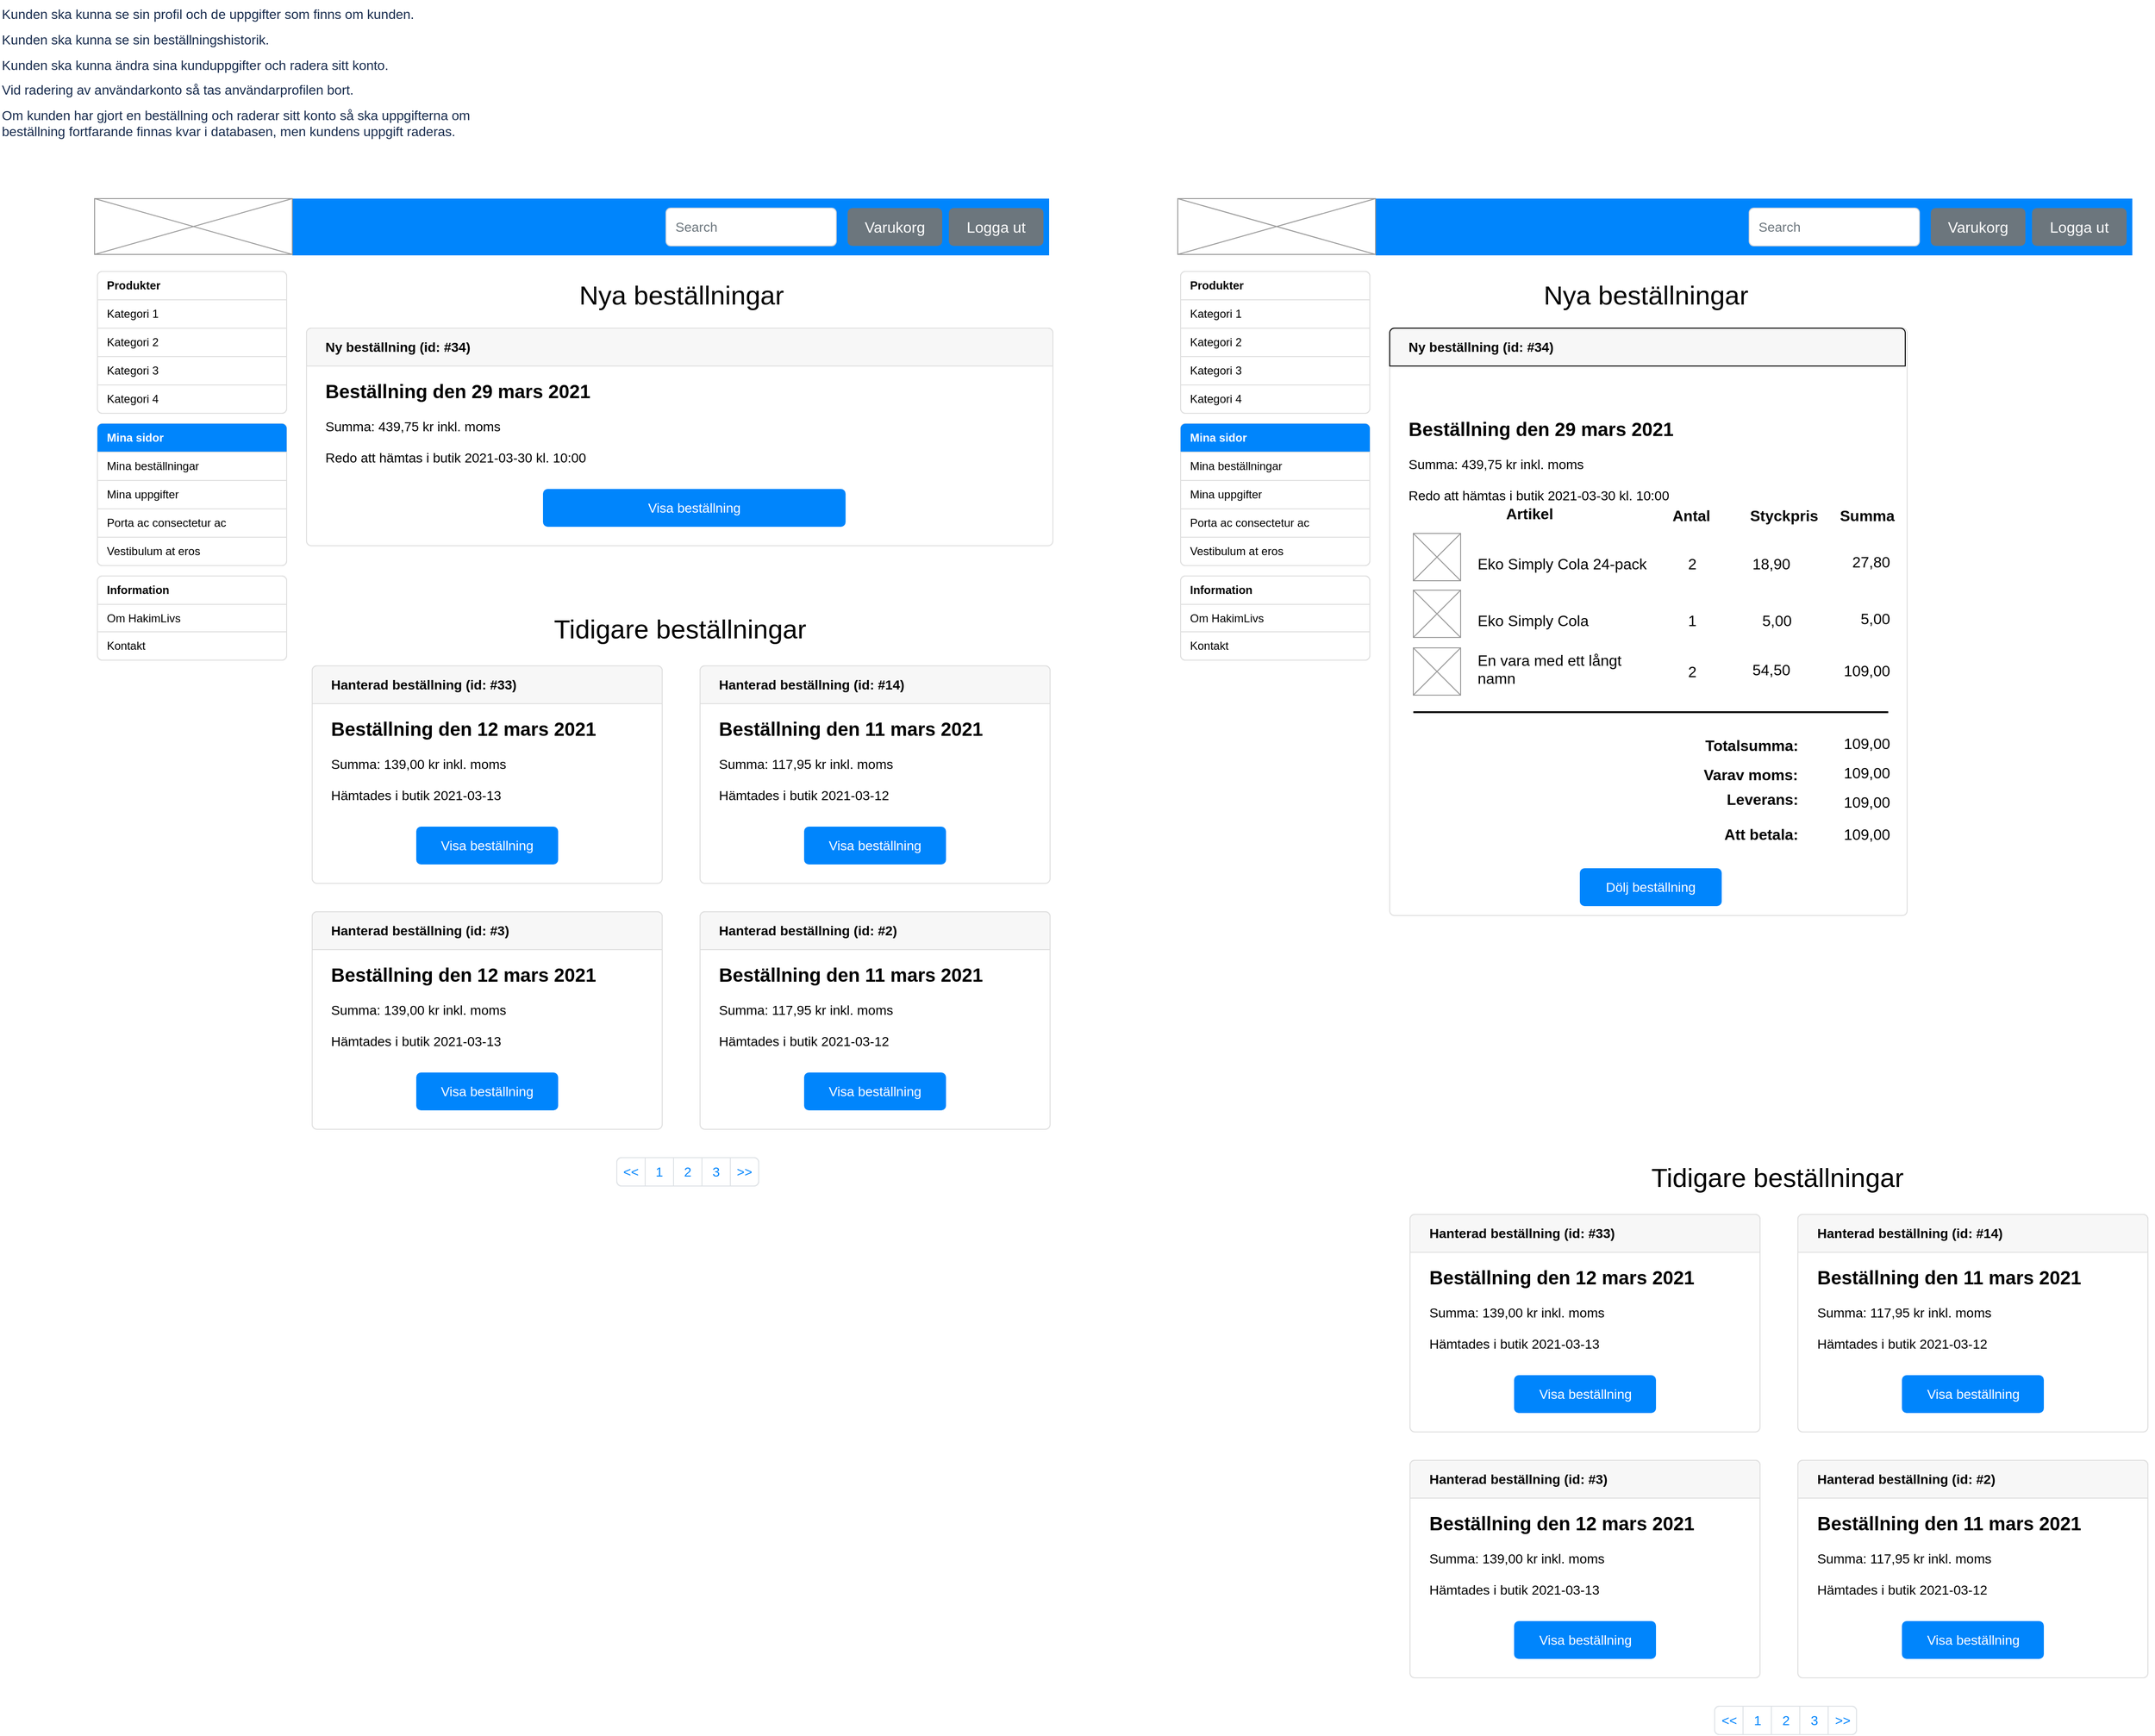 <mxfile version="14.5.3" type="github">
  <diagram name="Page-1" id="03018318-947c-dd8e-b7a3-06fadd420f32">
    <mxGraphModel dx="2660" dy="2657" grid="0" gridSize="10" guides="1" tooltips="1" connect="1" arrows="1" fold="1" page="1" pageScale="1" pageWidth="1169" pageHeight="827" background="#ffffff" math="0" shadow="0">
      <root>
        <mxCell id="0" />
        <mxCell id="1" parent="0" />
        <mxCell id="zWoutBjJizttgaIo_MZe-9" value="&lt;p style=&quot;margin: 0px; padding: 0px; color: rgb(23, 43, 77); font-size: 14px; font-style: normal; font-weight: 400; letter-spacing: normal; text-indent: 0px; text-transform: none; word-spacing: 0px; background-color: rgb(255, 255, 255);&quot;&gt;Kunden ska kunna se sin profil och de uppgifter som finns om kunden.&lt;/p&gt;&lt;p style=&quot;margin: 10px 0px 0px; padding: 0px; color: rgb(23, 43, 77); font-size: 14px; font-style: normal; font-weight: 400; letter-spacing: normal; text-indent: 0px; text-transform: none; word-spacing: 0px; background-color: rgb(255, 255, 255);&quot;&gt;Kunden ska kunna se sin beställningshistorik.&lt;/p&gt;&lt;p style=&quot;margin: 10px 0px 0px; padding: 0px; color: rgb(23, 43, 77); font-size: 14px; font-style: normal; font-weight: 400; letter-spacing: normal; text-indent: 0px; text-transform: none; word-spacing: 0px; background-color: rgb(255, 255, 255);&quot;&gt;Kunden ska kunna ändra sina kunduppgifter och radera sitt konto.&amp;nbsp;&lt;/p&gt;&lt;p style=&quot;margin: 10px 0px 0px; padding: 0px; color: rgb(23, 43, 77); font-size: 14px; font-style: normal; font-weight: 400; letter-spacing: normal; text-indent: 0px; text-transform: none; word-spacing: 0px; background-color: rgb(255, 255, 255);&quot;&gt;Vid radering av användarkonto så tas användarprofilen bort.&lt;/p&gt;&lt;p style=&quot;margin: 10px 0px 0px; padding: 0px; color: rgb(23, 43, 77); font-size: 14px; font-style: normal; font-weight: 400; letter-spacing: normal; text-indent: 0px; text-transform: none; word-spacing: 0px; background-color: rgb(255, 255, 255);&quot;&gt;Om kunden har gjort en beställning och raderar sitt konto så ska uppgifterna om beställning fortfarande finnas kvar i databasen, men kundens uppgift raderas.&lt;/p&gt;" style="text;whiteSpace=wrap;html=1;" vertex="1" parent="1">
          <mxGeometry x="46" y="-196" width="550" height="140" as="geometry" />
        </mxCell>
        <mxCell id="zWoutBjJizttgaIo_MZe-147" value="" style="html=1;shadow=0;dashed=0;shape=mxgraph.bootstrap.rrect;rSize=5;strokeColor=#DFDFDF;html=1;whiteSpace=wrap;fillColor=#FFFFFF;fontColor=#000000;align=right;container=0;" vertex="1" parent="1">
          <mxGeometry x="1515" y="151" width="547" height="621" as="geometry" />
        </mxCell>
        <mxCell id="zWoutBjJizttgaIo_MZe-168" value="Nya beställningar" style="text;html=1;strokeColor=none;fillColor=none;align=center;verticalAlign=middle;whiteSpace=wrap;rounded=0;fontSize=28;" vertex="1" parent="1">
          <mxGeometry x="1511.5" y="91" width="547.5" height="50" as="geometry" />
        </mxCell>
        <mxCell id="zWoutBjJizttgaIo_MZe-169" value="" style="html=1;shadow=0;dashed=0;fillColor=#0085FC;strokeColor=none;fontSize=16;fontColor=#ffffff;align=left;spacing=15;" vertex="1" parent="1">
          <mxGeometry x="1500" y="14" width="800" height="60" as="geometry" />
        </mxCell>
        <mxCell id="zWoutBjJizttgaIo_MZe-170" value="Search" style="html=1;shadow=0;dashed=0;shape=mxgraph.bootstrap.rrect;rSize=5;fontSize=14;fontColor=#6C767D;strokeColor=#CED4DA;fillColor=#ffffff;align=left;spacing=10;" vertex="1" parent="zWoutBjJizttgaIo_MZe-169">
          <mxGeometry x="1" width="180" height="40" relative="1" as="geometry">
            <mxPoint x="-405" y="10" as="offset" />
          </mxGeometry>
        </mxCell>
        <mxCell id="zWoutBjJizttgaIo_MZe-171" value="Varukorg" style="html=1;shadow=0;dashed=0;shape=mxgraph.bootstrap.rrect;rSize=5;strokeColor=none;strokeWidth=1;fillColor=#6C767D;fontColor=#FFFFFF;whiteSpace=wrap;align=center;verticalAlign=middle;spacingLeft=0;fontStyle=0;fontSize=16;spacing=5;" vertex="1" parent="zWoutBjJizttgaIo_MZe-169">
          <mxGeometry x="587" y="10" width="100" height="40" as="geometry" />
        </mxCell>
        <mxCell id="zWoutBjJizttgaIo_MZe-172" value="Logga ut" style="html=1;shadow=0;dashed=0;shape=mxgraph.bootstrap.rrect;rSize=5;strokeColor=none;strokeWidth=1;fillColor=#6C767D;fontColor=#FFFFFF;whiteSpace=wrap;align=center;verticalAlign=middle;spacingLeft=0;fontStyle=0;fontSize=16;spacing=5;" vertex="1" parent="zWoutBjJizttgaIo_MZe-169">
          <mxGeometry x="694" y="10" width="100" height="40" as="geometry" />
        </mxCell>
        <mxCell id="zWoutBjJizttgaIo_MZe-189" value="" style="verticalLabelPosition=bottom;shadow=0;dashed=0;align=center;html=1;verticalAlign=top;strokeWidth=1;shape=mxgraph.mockup.graphics.simpleIcon;strokeColor=#999999;fontSize=28;" vertex="1" parent="1">
          <mxGeometry x="1291" y="14" width="209" height="59" as="geometry" />
        </mxCell>
        <mxCell id="zWoutBjJizttgaIo_MZe-190" value="" style="group" vertex="1" connectable="0" parent="1">
          <mxGeometry x="146" y="14" width="1019.5" height="1044" as="geometry" />
        </mxCell>
        <mxCell id="zWoutBjJizttgaIo_MZe-34" value="" style="html=1;shadow=0;dashed=0;shape=mxgraph.bootstrap.rrect;rSize=5;strokeColor=#DEE2E6;html=1;whiteSpace=wrap;fillColor=#ffffff;fontColor=#0085FC;align=center;" vertex="1" parent="zWoutBjJizttgaIo_MZe-190">
          <mxGeometry x="552" y="1014" width="150" height="30" as="geometry" />
        </mxCell>
        <mxCell id="zWoutBjJizttgaIo_MZe-35" value="&lt;&lt;" style="strokeColor=inherit;fillColor=inherit;gradientColor=inherit;fontColor=inherit;html=1;shadow=0;dashed=0;shape=mxgraph.bootstrap.leftButton;rSize=5;perimeter=none;whiteSpace=wrap;resizeHeight=1;fontSize=14;" vertex="1" parent="zWoutBjJizttgaIo_MZe-34">
          <mxGeometry width="30" height="30" relative="1" as="geometry" />
        </mxCell>
        <mxCell id="zWoutBjJizttgaIo_MZe-36" value="1" style="strokeColor=inherit;fillColor=inherit;gradientColor=inherit;fontColor=inherit;html=1;shadow=0;dashed=0;perimeter=none;whiteSpace=wrap;resizeHeight=1;fontSize=14;" vertex="1" parent="zWoutBjJizttgaIo_MZe-34">
          <mxGeometry width="30" height="30" relative="1" as="geometry">
            <mxPoint x="30" as="offset" />
          </mxGeometry>
        </mxCell>
        <mxCell id="zWoutBjJizttgaIo_MZe-37" value="2" style="strokeColor=inherit;fillColor=inherit;gradientColor=inherit;fontColor=inherit;html=1;shadow=0;dashed=0;perimeter=none;whiteSpace=wrap;resizeHeight=1;fontSize=14;" vertex="1" parent="zWoutBjJizttgaIo_MZe-34">
          <mxGeometry width="30" height="30" relative="1" as="geometry">
            <mxPoint x="60" as="offset" />
          </mxGeometry>
        </mxCell>
        <mxCell id="zWoutBjJizttgaIo_MZe-38" value="3" style="strokeColor=inherit;fillColor=inherit;gradientColor=inherit;fontColor=inherit;html=1;shadow=0;dashed=0;perimeter=none;whiteSpace=wrap;resizeHeight=1;fontSize=14;" vertex="1" parent="zWoutBjJizttgaIo_MZe-34">
          <mxGeometry width="30" height="30" relative="1" as="geometry">
            <mxPoint x="90" as="offset" />
          </mxGeometry>
        </mxCell>
        <mxCell id="zWoutBjJizttgaIo_MZe-39" value="&gt;&gt;" style="strokeColor=inherit;fillColor=inherit;gradientColor=inherit;fontColor=inherit;html=1;shadow=0;dashed=0;shape=mxgraph.bootstrap.rightButton;rSize=5;perimeter=none;whiteSpace=wrap;resizeHeight=1;fontSize=14;" vertex="1" parent="zWoutBjJizttgaIo_MZe-34">
          <mxGeometry x="1" width="30" height="30" relative="1" as="geometry">
            <mxPoint x="-30" as="offset" />
          </mxGeometry>
        </mxCell>
        <mxCell id="zWoutBjJizttgaIo_MZe-66" value="" style="html=1;shadow=0;dashed=0;shape=mxgraph.bootstrap.rrect;rSize=5;strokeColor=#DFDFDF;html=1;whiteSpace=wrap;fillColor=#FFFFFF;fontColor=#000000;align=center;" vertex="1" parent="zWoutBjJizttgaIo_MZe-190">
          <mxGeometry x="224" y="137" width="789" height="230" as="geometry" />
        </mxCell>
        <mxCell id="zWoutBjJizttgaIo_MZe-67" value="Ny beställning (id: #34)" style="html=1;shadow=0;dashed=0;shape=mxgraph.bootstrap.topButton;strokeColor=inherit;fillColor=#F7F7F7;rSize=5;perimeter=none;whiteSpace=wrap;resizeWidth=1;align=left;spacing=20;fontSize=14;fontStyle=1" vertex="1" parent="zWoutBjJizttgaIo_MZe-66">
          <mxGeometry width="789" height="40" relative="1" as="geometry" />
        </mxCell>
        <mxCell id="zWoutBjJizttgaIo_MZe-68" value="&lt;span style=&quot;font-size: 20px&quot;&gt;&lt;b&gt;Beställning den 29 mars 2021&lt;br&gt;&lt;/b&gt;&lt;/span&gt;&lt;br style=&quot;font-size: 14px&quot;&gt;Summa: 439,75 kr inkl. moms&lt;br&gt;&lt;br&gt;Redo att hämtas i butik 2021-03-30 kl. 10:00" style="perimeter=none;html=1;whiteSpace=wrap;fillColor=none;strokeColor=none;resizeWidth=1;verticalAlign=top;align=left;spacing=20;spacingTop=-10;fontSize=14;" vertex="1" parent="zWoutBjJizttgaIo_MZe-66">
          <mxGeometry width="789" height="120" relative="1" as="geometry">
            <mxPoint y="40" as="offset" />
          </mxGeometry>
        </mxCell>
        <mxCell id="zWoutBjJizttgaIo_MZe-69" value="Visa beställning" style="html=1;shadow=0;dashed=0;shape=mxgraph.bootstrap.rrect;rSize=5;perimeter=none;whiteSpace=wrap;fillColor=#0085FC;strokeColor=none;fontColor=#ffffff;resizeWidth=1;fontSize=14;" vertex="1" parent="zWoutBjJizttgaIo_MZe-66">
          <mxGeometry y="1" width="319.865" height="40" relative="1" as="geometry">
            <mxPoint x="250" y="-60" as="offset" />
          </mxGeometry>
        </mxCell>
        <mxCell id="zWoutBjJizttgaIo_MZe-75" value="" style="html=1;shadow=0;dashed=0;shape=mxgraph.bootstrap.rrect;rSize=5;strokeColor=#DFDFDF;html=1;whiteSpace=wrap;fillColor=#FFFFFF;fontColor=#000000;align=center;" vertex="1" parent="zWoutBjJizttgaIo_MZe-190">
          <mxGeometry x="230" y="494" width="370" height="230" as="geometry" />
        </mxCell>
        <mxCell id="zWoutBjJizttgaIo_MZe-76" value="Hanterad beställning (id: #33)" style="html=1;shadow=0;dashed=0;shape=mxgraph.bootstrap.topButton;strokeColor=inherit;fillColor=#F7F7F7;rSize=5;perimeter=none;whiteSpace=wrap;resizeWidth=1;align=left;spacing=20;fontSize=14;fontStyle=1" vertex="1" parent="zWoutBjJizttgaIo_MZe-75">
          <mxGeometry width="370" height="40" relative="1" as="geometry" />
        </mxCell>
        <mxCell id="zWoutBjJizttgaIo_MZe-77" value="&lt;span style=&quot;font-size: 20px&quot;&gt;&lt;b&gt;Beställning den 12 mars 2021&lt;br&gt;&lt;/b&gt;&lt;/span&gt;&lt;br style=&quot;font-size: 14px&quot;&gt;Summa: 139,00 kr inkl. moms&lt;br&gt;&lt;br&gt;Hämtades i butik 2021-03-13" style="perimeter=none;html=1;whiteSpace=wrap;fillColor=none;strokeColor=none;resizeWidth=1;verticalAlign=top;align=left;spacing=20;spacingTop=-10;fontSize=14;" vertex="1" parent="zWoutBjJizttgaIo_MZe-75">
          <mxGeometry width="370" height="120" relative="1" as="geometry">
            <mxPoint y="40" as="offset" />
          </mxGeometry>
        </mxCell>
        <mxCell id="zWoutBjJizttgaIo_MZe-78" value="Visa beställning" style="html=1;shadow=0;dashed=0;shape=mxgraph.bootstrap.rrect;rSize=5;perimeter=none;whiteSpace=wrap;fillColor=#0085FC;strokeColor=none;fontColor=#ffffff;resizeWidth=1;fontSize=14;" vertex="1" parent="zWoutBjJizttgaIo_MZe-75">
          <mxGeometry y="1" width="150" height="40" relative="1" as="geometry">
            <mxPoint x="110" y="-60" as="offset" />
          </mxGeometry>
        </mxCell>
        <mxCell id="zWoutBjJizttgaIo_MZe-83" value="" style="html=1;shadow=0;dashed=0;shape=mxgraph.bootstrap.rrect;rSize=5;strokeColor=#DFDFDF;html=1;whiteSpace=wrap;fillColor=#FFFFFF;fontColor=#000000;align=center;" vertex="1" parent="zWoutBjJizttgaIo_MZe-190">
          <mxGeometry x="640" y="494" width="370" height="230" as="geometry" />
        </mxCell>
        <mxCell id="zWoutBjJizttgaIo_MZe-84" value="Hanterad beställning (id: #14)" style="html=1;shadow=0;dashed=0;shape=mxgraph.bootstrap.topButton;strokeColor=inherit;fillColor=#F7F7F7;rSize=5;perimeter=none;whiteSpace=wrap;resizeWidth=1;align=left;spacing=20;fontSize=14;fontStyle=1" vertex="1" parent="zWoutBjJizttgaIo_MZe-83">
          <mxGeometry width="370" height="40" relative="1" as="geometry" />
        </mxCell>
        <mxCell id="zWoutBjJizttgaIo_MZe-85" value="&lt;span style=&quot;font-size: 20px&quot;&gt;&lt;b&gt;Beställning den 11 mars 2021&lt;br&gt;&lt;/b&gt;&lt;/span&gt;&lt;br style=&quot;font-size: 14px&quot;&gt;Summa: 117,95 kr inkl. moms&lt;br&gt;&lt;br&gt;Hämtades i butik 2021-03-12" style="perimeter=none;html=1;whiteSpace=wrap;fillColor=none;strokeColor=none;resizeWidth=1;verticalAlign=top;align=left;spacing=20;spacingTop=-10;fontSize=14;" vertex="1" parent="zWoutBjJizttgaIo_MZe-83">
          <mxGeometry width="370" height="120" relative="1" as="geometry">
            <mxPoint y="40" as="offset" />
          </mxGeometry>
        </mxCell>
        <mxCell id="zWoutBjJizttgaIo_MZe-86" value="Visa beställning" style="html=1;shadow=0;dashed=0;shape=mxgraph.bootstrap.rrect;rSize=5;perimeter=none;whiteSpace=wrap;fillColor=#0085FC;strokeColor=none;fontColor=#ffffff;resizeWidth=1;fontSize=14;" vertex="1" parent="zWoutBjJizttgaIo_MZe-83">
          <mxGeometry y="1" width="150" height="40" relative="1" as="geometry">
            <mxPoint x="110" y="-60" as="offset" />
          </mxGeometry>
        </mxCell>
        <mxCell id="zWoutBjJizttgaIo_MZe-87" value="" style="html=1;shadow=0;dashed=0;shape=mxgraph.bootstrap.rrect;rSize=5;strokeColor=#DFDFDF;html=1;whiteSpace=wrap;fillColor=#FFFFFF;fontColor=#000000;align=center;" vertex="1" parent="zWoutBjJizttgaIo_MZe-190">
          <mxGeometry x="230" y="754" width="370" height="230" as="geometry" />
        </mxCell>
        <mxCell id="zWoutBjJizttgaIo_MZe-88" value="Hanterad beställning (id: #3)" style="html=1;shadow=0;dashed=0;shape=mxgraph.bootstrap.topButton;strokeColor=inherit;fillColor=#F7F7F7;rSize=5;perimeter=none;whiteSpace=wrap;resizeWidth=1;align=left;spacing=20;fontSize=14;fontStyle=1" vertex="1" parent="zWoutBjJizttgaIo_MZe-87">
          <mxGeometry width="370" height="40" relative="1" as="geometry" />
        </mxCell>
        <mxCell id="zWoutBjJizttgaIo_MZe-89" value="&lt;span style=&quot;font-size: 20px&quot;&gt;&lt;b&gt;Beställning den 12 mars 2021&lt;br&gt;&lt;/b&gt;&lt;/span&gt;&lt;br style=&quot;font-size: 14px&quot;&gt;Summa: 139,00 kr inkl. moms&lt;br&gt;&lt;br&gt;Hämtades i butik 2021-03-13" style="perimeter=none;html=1;whiteSpace=wrap;fillColor=none;strokeColor=none;resizeWidth=1;verticalAlign=top;align=left;spacing=20;spacingTop=-10;fontSize=14;" vertex="1" parent="zWoutBjJizttgaIo_MZe-87">
          <mxGeometry width="370" height="120" relative="1" as="geometry">
            <mxPoint y="40" as="offset" />
          </mxGeometry>
        </mxCell>
        <mxCell id="zWoutBjJizttgaIo_MZe-90" value="Visa beställning" style="html=1;shadow=0;dashed=0;shape=mxgraph.bootstrap.rrect;rSize=5;perimeter=none;whiteSpace=wrap;fillColor=#0085FC;strokeColor=none;fontColor=#ffffff;resizeWidth=1;fontSize=14;" vertex="1" parent="zWoutBjJizttgaIo_MZe-87">
          <mxGeometry y="1" width="150" height="40" relative="1" as="geometry">
            <mxPoint x="110" y="-60" as="offset" />
          </mxGeometry>
        </mxCell>
        <mxCell id="zWoutBjJizttgaIo_MZe-91" value="" style="html=1;shadow=0;dashed=0;shape=mxgraph.bootstrap.rrect;rSize=5;strokeColor=#DFDFDF;html=1;whiteSpace=wrap;fillColor=#FFFFFF;fontColor=#000000;align=center;" vertex="1" parent="zWoutBjJizttgaIo_MZe-190">
          <mxGeometry x="640" y="754" width="370" height="230" as="geometry" />
        </mxCell>
        <mxCell id="zWoutBjJizttgaIo_MZe-92" value="Hanterad beställning (id: #2)" style="html=1;shadow=0;dashed=0;shape=mxgraph.bootstrap.topButton;strokeColor=inherit;fillColor=#F7F7F7;rSize=5;perimeter=none;whiteSpace=wrap;resizeWidth=1;align=left;spacing=20;fontSize=14;fontStyle=1" vertex="1" parent="zWoutBjJizttgaIo_MZe-91">
          <mxGeometry width="370" height="40" relative="1" as="geometry" />
        </mxCell>
        <mxCell id="zWoutBjJizttgaIo_MZe-93" value="&lt;span style=&quot;font-size: 20px&quot;&gt;&lt;b&gt;Beställning den 11 mars 2021&lt;br&gt;&lt;/b&gt;&lt;/span&gt;&lt;br style=&quot;font-size: 14px&quot;&gt;Summa: 117,95 kr inkl. moms&lt;br&gt;&lt;br&gt;Hämtades i butik 2021-03-12" style="perimeter=none;html=1;whiteSpace=wrap;fillColor=none;strokeColor=none;resizeWidth=1;verticalAlign=top;align=left;spacing=20;spacingTop=-10;fontSize=14;" vertex="1" parent="zWoutBjJizttgaIo_MZe-91">
          <mxGeometry width="370" height="120" relative="1" as="geometry">
            <mxPoint y="40" as="offset" />
          </mxGeometry>
        </mxCell>
        <mxCell id="zWoutBjJizttgaIo_MZe-94" value="Visa beställning" style="html=1;shadow=0;dashed=0;shape=mxgraph.bootstrap.rrect;rSize=5;perimeter=none;whiteSpace=wrap;fillColor=#0085FC;strokeColor=none;fontColor=#ffffff;resizeWidth=1;fontSize=14;" vertex="1" parent="zWoutBjJizttgaIo_MZe-91">
          <mxGeometry y="1" width="150" height="40" relative="1" as="geometry">
            <mxPoint x="110" y="-60" as="offset" />
          </mxGeometry>
        </mxCell>
        <mxCell id="zWoutBjJizttgaIo_MZe-95" value="Tidigare beställningar" style="text;html=1;strokeColor=none;fillColor=none;align=center;verticalAlign=middle;whiteSpace=wrap;rounded=0;fontSize=28;" vertex="1" parent="zWoutBjJizttgaIo_MZe-190">
          <mxGeometry x="220.5" y="430" width="796" height="50" as="geometry" />
        </mxCell>
        <mxCell id="zWoutBjJizttgaIo_MZe-96" value="Nya beställningar" style="text;html=1;strokeColor=none;fillColor=none;align=center;verticalAlign=middle;whiteSpace=wrap;rounded=0;fontSize=28;" vertex="1" parent="zWoutBjJizttgaIo_MZe-190">
          <mxGeometry x="220.5" y="77" width="799" height="50" as="geometry" />
        </mxCell>
        <mxCell id="zWoutBjJizttgaIo_MZe-99" value="" style="html=1;shadow=0;dashed=0;fillColor=#0085FC;strokeColor=none;fontSize=16;fontColor=#ffffff;align=left;spacing=15;" vertex="1" parent="zWoutBjJizttgaIo_MZe-190">
          <mxGeometry x="209" width="800" height="60" as="geometry" />
        </mxCell>
        <mxCell id="zWoutBjJizttgaIo_MZe-105" value="Search" style="html=1;shadow=0;dashed=0;shape=mxgraph.bootstrap.rrect;rSize=5;fontSize=14;fontColor=#6C767D;strokeColor=#CED4DA;fillColor=#ffffff;align=left;spacing=10;" vertex="1" parent="zWoutBjJizttgaIo_MZe-99">
          <mxGeometry x="1" width="180" height="40" relative="1" as="geometry">
            <mxPoint x="-405" y="10" as="offset" />
          </mxGeometry>
        </mxCell>
        <mxCell id="zWoutBjJizttgaIo_MZe-106" value="Varukorg" style="html=1;shadow=0;dashed=0;shape=mxgraph.bootstrap.rrect;rSize=5;strokeColor=none;strokeWidth=1;fillColor=#6C767D;fontColor=#FFFFFF;whiteSpace=wrap;align=center;verticalAlign=middle;spacingLeft=0;fontStyle=0;fontSize=16;spacing=5;" vertex="1" parent="zWoutBjJizttgaIo_MZe-99">
          <mxGeometry x="587" y="10" width="100" height="40" as="geometry" />
        </mxCell>
        <mxCell id="zWoutBjJizttgaIo_MZe-107" value="Logga ut" style="html=1;shadow=0;dashed=0;shape=mxgraph.bootstrap.rrect;rSize=5;strokeColor=none;strokeWidth=1;fillColor=#6C767D;fontColor=#FFFFFF;whiteSpace=wrap;align=center;verticalAlign=middle;spacingLeft=0;fontStyle=0;fontSize=16;spacing=5;" vertex="1" parent="zWoutBjJizttgaIo_MZe-99">
          <mxGeometry x="694" y="10" width="100" height="40" as="geometry" />
        </mxCell>
        <mxCell id="zWoutBjJizttgaIo_MZe-113" value="" style="html=1;shadow=0;dashed=0;shape=mxgraph.bootstrap.rrect;rSize=5;strokeColor=#DFDFDF;html=1;whiteSpace=wrap;fillColor=#FFFFFF;fontColor=#000000;align=right;" vertex="1" parent="zWoutBjJizttgaIo_MZe-190">
          <mxGeometry x="3" y="238" width="200" height="150" as="geometry" />
        </mxCell>
        <mxCell id="zWoutBjJizttgaIo_MZe-114" value="Mina sidor" style="html=1;shadow=0;dashed=0;shape=mxgraph.bootstrap.topButton;rSize=5;strokeColor=none;fillColor=#0085FC;fontColor=#ffffff;perimeter=none;whiteSpace=wrap;resizeWidth=1;align=left;spacing=10;fontStyle=1" vertex="1" parent="zWoutBjJizttgaIo_MZe-113">
          <mxGeometry width="200" height="30" relative="1" as="geometry" />
        </mxCell>
        <mxCell id="zWoutBjJizttgaIo_MZe-115" value="Mina beställningar" style="strokeColor=inherit;fillColor=inherit;gradientColor=inherit;fontColor=inherit;html=1;shadow=0;dashed=0;perimeter=none;whiteSpace=wrap;resizeWidth=1;align=left;spacing=10;" vertex="1" parent="zWoutBjJizttgaIo_MZe-113">
          <mxGeometry width="200" height="30" relative="1" as="geometry">
            <mxPoint y="30" as="offset" />
          </mxGeometry>
        </mxCell>
        <mxCell id="zWoutBjJizttgaIo_MZe-116" value="Mina uppgifter" style="strokeColor=inherit;fillColor=inherit;gradientColor=inherit;fontColor=inherit;html=1;shadow=0;dashed=0;perimeter=none;whiteSpace=wrap;resizeWidth=1;align=left;spacing=10;" vertex="1" parent="zWoutBjJizttgaIo_MZe-113">
          <mxGeometry width="200" height="30" relative="1" as="geometry">
            <mxPoint y="60" as="offset" />
          </mxGeometry>
        </mxCell>
        <mxCell id="zWoutBjJizttgaIo_MZe-117" value="Porta ac consectetur ac" style="strokeColor=inherit;fillColor=inherit;gradientColor=inherit;fontColor=inherit;html=1;shadow=0;dashed=0;perimeter=none;whiteSpace=wrap;resizeWidth=1;align=left;spacing=10;" vertex="1" parent="zWoutBjJizttgaIo_MZe-113">
          <mxGeometry width="200" height="30" relative="1" as="geometry">
            <mxPoint y="90" as="offset" />
          </mxGeometry>
        </mxCell>
        <mxCell id="zWoutBjJizttgaIo_MZe-118" value="Vestibulum at eros" style="strokeColor=inherit;fillColor=inherit;gradientColor=inherit;fontColor=inherit;html=1;shadow=0;dashed=0;shape=mxgraph.bootstrap.bottomButton;rSize=5;perimeter=none;whiteSpace=wrap;resizeWidth=1;resizeHeight=0;align=left;spacing=10;" vertex="1" parent="zWoutBjJizttgaIo_MZe-113">
          <mxGeometry y="1" width="200" height="30" relative="1" as="geometry">
            <mxPoint y="-30" as="offset" />
          </mxGeometry>
        </mxCell>
        <mxCell id="zWoutBjJizttgaIo_MZe-119" value="" style="html=1;shadow=0;dashed=0;shape=mxgraph.bootstrap.rrect;rSize=5;strokeColor=#DFDFDF;html=1;whiteSpace=wrap;fillColor=#FFFFFF;fontColor=#000000;align=right;" vertex="1" parent="zWoutBjJizttgaIo_MZe-190">
          <mxGeometry x="3" y="77" width="200" height="150" as="geometry" />
        </mxCell>
        <mxCell id="zWoutBjJizttgaIo_MZe-120" value="Produkter" style="strokeColor=inherit;fillColor=inherit;gradientColor=inherit;fontColor=inherit;html=1;shadow=0;dashed=0;shape=mxgraph.bootstrap.topButton;rSize=5;perimeter=none;whiteSpace=wrap;resizeWidth=1;align=left;spacing=10;fontStyle=1" vertex="1" parent="zWoutBjJizttgaIo_MZe-119">
          <mxGeometry width="200" height="30" relative="1" as="geometry" />
        </mxCell>
        <mxCell id="zWoutBjJizttgaIo_MZe-121" value="Kategori 1" style="strokeColor=inherit;fillColor=inherit;gradientColor=inherit;fontColor=inherit;html=1;shadow=0;dashed=0;perimeter=none;whiteSpace=wrap;resizeWidth=1;align=left;spacing=10;" vertex="1" parent="zWoutBjJizttgaIo_MZe-119">
          <mxGeometry width="200" height="30" relative="1" as="geometry">
            <mxPoint y="30" as="offset" />
          </mxGeometry>
        </mxCell>
        <mxCell id="zWoutBjJizttgaIo_MZe-122" value="Kategori 2" style="strokeColor=inherit;fillColor=inherit;gradientColor=inherit;fontColor=inherit;html=1;shadow=0;dashed=0;perimeter=none;whiteSpace=wrap;resizeWidth=1;align=left;spacing=10;" vertex="1" parent="zWoutBjJizttgaIo_MZe-119">
          <mxGeometry width="200" height="30" relative="1" as="geometry">
            <mxPoint y="60" as="offset" />
          </mxGeometry>
        </mxCell>
        <mxCell id="zWoutBjJizttgaIo_MZe-123" value="Kategori 3" style="strokeColor=inherit;fillColor=inherit;gradientColor=inherit;fontColor=inherit;html=1;shadow=0;dashed=0;perimeter=none;whiteSpace=wrap;resizeWidth=1;align=left;spacing=10;" vertex="1" parent="zWoutBjJizttgaIo_MZe-119">
          <mxGeometry width="200" height="30" relative="1" as="geometry">
            <mxPoint y="90" as="offset" />
          </mxGeometry>
        </mxCell>
        <mxCell id="zWoutBjJizttgaIo_MZe-124" value="Kategori 4" style="strokeColor=inherit;fillColor=inherit;gradientColor=inherit;fontColor=inherit;html=1;shadow=0;dashed=0;shape=mxgraph.bootstrap.bottomButton;rSize=5;perimeter=none;whiteSpace=wrap;resizeWidth=1;resizeHeight=0;align=left;spacing=10;" vertex="1" parent="zWoutBjJizttgaIo_MZe-119">
          <mxGeometry y="1" width="200" height="30" relative="1" as="geometry">
            <mxPoint y="-30" as="offset" />
          </mxGeometry>
        </mxCell>
        <mxCell id="zWoutBjJizttgaIo_MZe-125" value="" style="html=1;shadow=0;dashed=0;shape=mxgraph.bootstrap.rrect;rSize=5;strokeColor=#DFDFDF;html=1;whiteSpace=wrap;fillColor=#FFFFFF;fontColor=#000000;align=right;" vertex="1" parent="zWoutBjJizttgaIo_MZe-190">
          <mxGeometry x="3" y="399" width="200" height="89" as="geometry" />
        </mxCell>
        <mxCell id="zWoutBjJizttgaIo_MZe-126" value="Information" style="strokeColor=inherit;fillColor=inherit;gradientColor=inherit;fontColor=inherit;html=1;shadow=0;dashed=0;shape=mxgraph.bootstrap.topButton;rSize=5;perimeter=none;whiteSpace=wrap;resizeWidth=1;align=left;spacing=10;fontStyle=1" vertex="1" parent="zWoutBjJizttgaIo_MZe-125">
          <mxGeometry width="200" height="30" relative="1" as="geometry" />
        </mxCell>
        <mxCell id="zWoutBjJizttgaIo_MZe-127" value="Om HakimLivs" style="strokeColor=inherit;fillColor=inherit;gradientColor=inherit;fontColor=inherit;html=1;shadow=0;dashed=0;perimeter=none;whiteSpace=wrap;resizeWidth=1;align=left;spacing=10;" vertex="1" parent="zWoutBjJizttgaIo_MZe-125">
          <mxGeometry width="200" height="30" relative="1" as="geometry">
            <mxPoint y="30" as="offset" />
          </mxGeometry>
        </mxCell>
        <mxCell id="zWoutBjJizttgaIo_MZe-130" value="Kontakt" style="strokeColor=inherit;fillColor=inherit;gradientColor=inherit;fontColor=inherit;html=1;shadow=0;dashed=0;shape=mxgraph.bootstrap.bottomButton;rSize=5;perimeter=none;whiteSpace=wrap;resizeWidth=1;resizeHeight=0;align=left;spacing=10;" vertex="1" parent="zWoutBjJizttgaIo_MZe-125">
          <mxGeometry y="1" width="200" height="30" relative="1" as="geometry">
            <mxPoint y="-30" as="offset" />
          </mxGeometry>
        </mxCell>
        <mxCell id="zWoutBjJizttgaIo_MZe-140" value="" style="verticalLabelPosition=bottom;shadow=0;dashed=0;align=center;html=1;verticalAlign=top;strokeWidth=1;shape=mxgraph.mockup.graphics.simpleIcon;strokeColor=#999999;fontSize=28;" vertex="1" parent="zWoutBjJizttgaIo_MZe-190">
          <mxGeometry width="209" height="59" as="geometry" />
        </mxCell>
        <mxCell id="zWoutBjJizttgaIo_MZe-191" value="" style="group" vertex="1" connectable="0" parent="1">
          <mxGeometry x="1294" y="91" width="200" height="411" as="geometry" />
        </mxCell>
        <mxCell id="zWoutBjJizttgaIo_MZe-173" value="" style="html=1;shadow=0;dashed=0;shape=mxgraph.bootstrap.rrect;rSize=5;strokeColor=#DFDFDF;html=1;whiteSpace=wrap;fillColor=#FFFFFF;fontColor=#000000;align=right;" vertex="1" parent="zWoutBjJizttgaIo_MZe-191">
          <mxGeometry y="161" width="200" height="150" as="geometry" />
        </mxCell>
        <mxCell id="zWoutBjJizttgaIo_MZe-174" value="Mina sidor" style="html=1;shadow=0;dashed=0;shape=mxgraph.bootstrap.topButton;rSize=5;strokeColor=none;fillColor=#0085FC;fontColor=#ffffff;perimeter=none;whiteSpace=wrap;resizeWidth=1;align=left;spacing=10;fontStyle=1" vertex="1" parent="zWoutBjJizttgaIo_MZe-173">
          <mxGeometry width="200" height="30" relative="1" as="geometry" />
        </mxCell>
        <mxCell id="zWoutBjJizttgaIo_MZe-175" value="Mina beställningar" style="strokeColor=inherit;fillColor=inherit;gradientColor=inherit;fontColor=inherit;html=1;shadow=0;dashed=0;perimeter=none;whiteSpace=wrap;resizeWidth=1;align=left;spacing=10;" vertex="1" parent="zWoutBjJizttgaIo_MZe-173">
          <mxGeometry width="200" height="30" relative="1" as="geometry">
            <mxPoint y="30" as="offset" />
          </mxGeometry>
        </mxCell>
        <mxCell id="zWoutBjJizttgaIo_MZe-176" value="Mina uppgifter" style="strokeColor=inherit;fillColor=inherit;gradientColor=inherit;fontColor=inherit;html=1;shadow=0;dashed=0;perimeter=none;whiteSpace=wrap;resizeWidth=1;align=left;spacing=10;" vertex="1" parent="zWoutBjJizttgaIo_MZe-173">
          <mxGeometry width="200" height="30" relative="1" as="geometry">
            <mxPoint y="60" as="offset" />
          </mxGeometry>
        </mxCell>
        <mxCell id="zWoutBjJizttgaIo_MZe-177" value="Porta ac consectetur ac" style="strokeColor=inherit;fillColor=inherit;gradientColor=inherit;fontColor=inherit;html=1;shadow=0;dashed=0;perimeter=none;whiteSpace=wrap;resizeWidth=1;align=left;spacing=10;" vertex="1" parent="zWoutBjJizttgaIo_MZe-173">
          <mxGeometry width="200" height="30" relative="1" as="geometry">
            <mxPoint y="90" as="offset" />
          </mxGeometry>
        </mxCell>
        <mxCell id="zWoutBjJizttgaIo_MZe-178" value="Vestibulum at eros" style="strokeColor=inherit;fillColor=inherit;gradientColor=inherit;fontColor=inherit;html=1;shadow=0;dashed=0;shape=mxgraph.bootstrap.bottomButton;rSize=5;perimeter=none;whiteSpace=wrap;resizeWidth=1;resizeHeight=0;align=left;spacing=10;" vertex="1" parent="zWoutBjJizttgaIo_MZe-173">
          <mxGeometry y="1" width="200" height="30" relative="1" as="geometry">
            <mxPoint y="-30" as="offset" />
          </mxGeometry>
        </mxCell>
        <mxCell id="zWoutBjJizttgaIo_MZe-179" value="" style="html=1;shadow=0;dashed=0;shape=mxgraph.bootstrap.rrect;rSize=5;strokeColor=#DFDFDF;html=1;whiteSpace=wrap;fillColor=#FFFFFF;fontColor=#000000;align=right;" vertex="1" parent="zWoutBjJizttgaIo_MZe-191">
          <mxGeometry width="200" height="150" as="geometry" />
        </mxCell>
        <mxCell id="zWoutBjJizttgaIo_MZe-180" value="Produkter" style="strokeColor=inherit;fillColor=inherit;gradientColor=inherit;fontColor=inherit;html=1;shadow=0;dashed=0;shape=mxgraph.bootstrap.topButton;rSize=5;perimeter=none;whiteSpace=wrap;resizeWidth=1;align=left;spacing=10;fontStyle=1" vertex="1" parent="zWoutBjJizttgaIo_MZe-179">
          <mxGeometry width="200" height="30" relative="1" as="geometry" />
        </mxCell>
        <mxCell id="zWoutBjJizttgaIo_MZe-181" value="Kategori 1" style="strokeColor=inherit;fillColor=inherit;gradientColor=inherit;fontColor=inherit;html=1;shadow=0;dashed=0;perimeter=none;whiteSpace=wrap;resizeWidth=1;align=left;spacing=10;" vertex="1" parent="zWoutBjJizttgaIo_MZe-179">
          <mxGeometry width="200" height="30" relative="1" as="geometry">
            <mxPoint y="30" as="offset" />
          </mxGeometry>
        </mxCell>
        <mxCell id="zWoutBjJizttgaIo_MZe-182" value="Kategori 2" style="strokeColor=inherit;fillColor=inherit;gradientColor=inherit;fontColor=inherit;html=1;shadow=0;dashed=0;perimeter=none;whiteSpace=wrap;resizeWidth=1;align=left;spacing=10;" vertex="1" parent="zWoutBjJizttgaIo_MZe-179">
          <mxGeometry width="200" height="30" relative="1" as="geometry">
            <mxPoint y="60" as="offset" />
          </mxGeometry>
        </mxCell>
        <mxCell id="zWoutBjJizttgaIo_MZe-183" value="Kategori 3" style="strokeColor=inherit;fillColor=inherit;gradientColor=inherit;fontColor=inherit;html=1;shadow=0;dashed=0;perimeter=none;whiteSpace=wrap;resizeWidth=1;align=left;spacing=10;" vertex="1" parent="zWoutBjJizttgaIo_MZe-179">
          <mxGeometry width="200" height="30" relative="1" as="geometry">
            <mxPoint y="90" as="offset" />
          </mxGeometry>
        </mxCell>
        <mxCell id="zWoutBjJizttgaIo_MZe-184" value="Kategori 4" style="strokeColor=inherit;fillColor=inherit;gradientColor=inherit;fontColor=inherit;html=1;shadow=0;dashed=0;shape=mxgraph.bootstrap.bottomButton;rSize=5;perimeter=none;whiteSpace=wrap;resizeWidth=1;resizeHeight=0;align=left;spacing=10;" vertex="1" parent="zWoutBjJizttgaIo_MZe-179">
          <mxGeometry y="1" width="200" height="30" relative="1" as="geometry">
            <mxPoint y="-30" as="offset" />
          </mxGeometry>
        </mxCell>
        <mxCell id="zWoutBjJizttgaIo_MZe-185" value="" style="html=1;shadow=0;dashed=0;shape=mxgraph.bootstrap.rrect;rSize=5;strokeColor=#DFDFDF;html=1;whiteSpace=wrap;fillColor=#FFFFFF;fontColor=#000000;align=right;" vertex="1" parent="zWoutBjJizttgaIo_MZe-191">
          <mxGeometry y="322" width="200" height="89" as="geometry" />
        </mxCell>
        <mxCell id="zWoutBjJizttgaIo_MZe-186" value="Information" style="strokeColor=inherit;fillColor=inherit;gradientColor=inherit;fontColor=inherit;html=1;shadow=0;dashed=0;shape=mxgraph.bootstrap.topButton;rSize=5;perimeter=none;whiteSpace=wrap;resizeWidth=1;align=left;spacing=10;fontStyle=1" vertex="1" parent="zWoutBjJizttgaIo_MZe-185">
          <mxGeometry width="200" height="30" relative="1" as="geometry" />
        </mxCell>
        <mxCell id="zWoutBjJizttgaIo_MZe-187" value="Om HakimLivs" style="strokeColor=inherit;fillColor=inherit;gradientColor=inherit;fontColor=inherit;html=1;shadow=0;dashed=0;perimeter=none;whiteSpace=wrap;resizeWidth=1;align=left;spacing=10;" vertex="1" parent="zWoutBjJizttgaIo_MZe-185">
          <mxGeometry width="200" height="30" relative="1" as="geometry">
            <mxPoint y="30" as="offset" />
          </mxGeometry>
        </mxCell>
        <mxCell id="zWoutBjJizttgaIo_MZe-188" value="Kontakt" style="strokeColor=inherit;fillColor=inherit;gradientColor=inherit;fontColor=inherit;html=1;shadow=0;dashed=0;shape=mxgraph.bootstrap.bottomButton;rSize=5;perimeter=none;whiteSpace=wrap;resizeWidth=1;resizeHeight=0;align=left;spacing=10;" vertex="1" parent="zWoutBjJizttgaIo_MZe-185">
          <mxGeometry y="1" width="200" height="30" relative="1" as="geometry">
            <mxPoint y="-30" as="offset" />
          </mxGeometry>
        </mxCell>
        <mxCell id="zWoutBjJizttgaIo_MZe-192" value="" style="group" vertex="1" connectable="0" parent="1">
          <mxGeometry x="1527" y="1024" width="796" height="614" as="geometry" />
        </mxCell>
        <mxCell id="zWoutBjJizttgaIo_MZe-141" value="" style="html=1;shadow=0;dashed=0;shape=mxgraph.bootstrap.rrect;rSize=5;strokeColor=#DEE2E6;html=1;whiteSpace=wrap;fillColor=#ffffff;fontColor=#0085FC;align=center;" vertex="1" parent="zWoutBjJizttgaIo_MZe-192">
          <mxGeometry x="331.5" y="584" width="150" height="30" as="geometry" />
        </mxCell>
        <mxCell id="zWoutBjJizttgaIo_MZe-142" value="&lt;&lt;" style="strokeColor=inherit;fillColor=inherit;gradientColor=inherit;fontColor=inherit;html=1;shadow=0;dashed=0;shape=mxgraph.bootstrap.leftButton;rSize=5;perimeter=none;whiteSpace=wrap;resizeHeight=1;fontSize=14;" vertex="1" parent="zWoutBjJizttgaIo_MZe-141">
          <mxGeometry width="30" height="30" relative="1" as="geometry" />
        </mxCell>
        <mxCell id="zWoutBjJizttgaIo_MZe-143" value="1" style="strokeColor=inherit;fillColor=inherit;gradientColor=inherit;fontColor=inherit;html=1;shadow=0;dashed=0;perimeter=none;whiteSpace=wrap;resizeHeight=1;fontSize=14;" vertex="1" parent="zWoutBjJizttgaIo_MZe-141">
          <mxGeometry width="30" height="30" relative="1" as="geometry">
            <mxPoint x="30" as="offset" />
          </mxGeometry>
        </mxCell>
        <mxCell id="zWoutBjJizttgaIo_MZe-144" value="2" style="strokeColor=inherit;fillColor=inherit;gradientColor=inherit;fontColor=inherit;html=1;shadow=0;dashed=0;perimeter=none;whiteSpace=wrap;resizeHeight=1;fontSize=14;" vertex="1" parent="zWoutBjJizttgaIo_MZe-141">
          <mxGeometry width="30" height="30" relative="1" as="geometry">
            <mxPoint x="60" as="offset" />
          </mxGeometry>
        </mxCell>
        <mxCell id="zWoutBjJizttgaIo_MZe-145" value="3" style="strokeColor=inherit;fillColor=inherit;gradientColor=inherit;fontColor=inherit;html=1;shadow=0;dashed=0;perimeter=none;whiteSpace=wrap;resizeHeight=1;fontSize=14;" vertex="1" parent="zWoutBjJizttgaIo_MZe-141">
          <mxGeometry width="30" height="30" relative="1" as="geometry">
            <mxPoint x="90" as="offset" />
          </mxGeometry>
        </mxCell>
        <mxCell id="zWoutBjJizttgaIo_MZe-146" value="&gt;&gt;" style="strokeColor=inherit;fillColor=inherit;gradientColor=inherit;fontColor=inherit;html=1;shadow=0;dashed=0;shape=mxgraph.bootstrap.rightButton;rSize=5;perimeter=none;whiteSpace=wrap;resizeHeight=1;fontSize=14;" vertex="1" parent="zWoutBjJizttgaIo_MZe-141">
          <mxGeometry x="1" width="30" height="30" relative="1" as="geometry">
            <mxPoint x="-30" as="offset" />
          </mxGeometry>
        </mxCell>
        <mxCell id="zWoutBjJizttgaIo_MZe-151" value="" style="html=1;shadow=0;dashed=0;shape=mxgraph.bootstrap.rrect;rSize=5;strokeColor=#DFDFDF;html=1;whiteSpace=wrap;fillColor=#FFFFFF;fontColor=#000000;align=center;" vertex="1" parent="zWoutBjJizttgaIo_MZe-192">
          <mxGeometry x="9.5" y="64" width="370" height="230" as="geometry" />
        </mxCell>
        <mxCell id="zWoutBjJizttgaIo_MZe-152" value="Hanterad beställning (id: #33)" style="html=1;shadow=0;dashed=0;shape=mxgraph.bootstrap.topButton;strokeColor=inherit;fillColor=#F7F7F7;rSize=5;perimeter=none;whiteSpace=wrap;resizeWidth=1;align=left;spacing=20;fontSize=14;fontStyle=1" vertex="1" parent="zWoutBjJizttgaIo_MZe-151">
          <mxGeometry width="370" height="40" relative="1" as="geometry" />
        </mxCell>
        <mxCell id="zWoutBjJizttgaIo_MZe-153" value="&lt;span style=&quot;font-size: 20px&quot;&gt;&lt;b&gt;Beställning den 12 mars 2021&lt;br&gt;&lt;/b&gt;&lt;/span&gt;&lt;br style=&quot;font-size: 14px&quot;&gt;Summa: 139,00 kr inkl. moms&lt;br&gt;&lt;br&gt;Hämtades i butik 2021-03-13" style="perimeter=none;html=1;whiteSpace=wrap;fillColor=none;strokeColor=none;resizeWidth=1;verticalAlign=top;align=left;spacing=20;spacingTop=-10;fontSize=14;" vertex="1" parent="zWoutBjJizttgaIo_MZe-151">
          <mxGeometry width="370" height="120" relative="1" as="geometry">
            <mxPoint y="40" as="offset" />
          </mxGeometry>
        </mxCell>
        <mxCell id="zWoutBjJizttgaIo_MZe-154" value="Visa beställning" style="html=1;shadow=0;dashed=0;shape=mxgraph.bootstrap.rrect;rSize=5;perimeter=none;whiteSpace=wrap;fillColor=#0085FC;strokeColor=none;fontColor=#ffffff;resizeWidth=1;fontSize=14;" vertex="1" parent="zWoutBjJizttgaIo_MZe-151">
          <mxGeometry y="1" width="150" height="40" relative="1" as="geometry">
            <mxPoint x="110" y="-60" as="offset" />
          </mxGeometry>
        </mxCell>
        <mxCell id="zWoutBjJizttgaIo_MZe-155" value="" style="html=1;shadow=0;dashed=0;shape=mxgraph.bootstrap.rrect;rSize=5;strokeColor=#DFDFDF;html=1;whiteSpace=wrap;fillColor=#FFFFFF;fontColor=#000000;align=center;" vertex="1" parent="zWoutBjJizttgaIo_MZe-192">
          <mxGeometry x="419.5" y="64" width="370" height="230" as="geometry" />
        </mxCell>
        <mxCell id="zWoutBjJizttgaIo_MZe-156" value="Hanterad beställning (id: #14)" style="html=1;shadow=0;dashed=0;shape=mxgraph.bootstrap.topButton;strokeColor=inherit;fillColor=#F7F7F7;rSize=5;perimeter=none;whiteSpace=wrap;resizeWidth=1;align=left;spacing=20;fontSize=14;fontStyle=1" vertex="1" parent="zWoutBjJizttgaIo_MZe-155">
          <mxGeometry width="370" height="40" relative="1" as="geometry" />
        </mxCell>
        <mxCell id="zWoutBjJizttgaIo_MZe-157" value="&lt;span style=&quot;font-size: 20px&quot;&gt;&lt;b&gt;Beställning den 11 mars 2021&lt;br&gt;&lt;/b&gt;&lt;/span&gt;&lt;br style=&quot;font-size: 14px&quot;&gt;Summa: 117,95 kr inkl. moms&lt;br&gt;&lt;br&gt;Hämtades i butik 2021-03-12" style="perimeter=none;html=1;whiteSpace=wrap;fillColor=none;strokeColor=none;resizeWidth=1;verticalAlign=top;align=left;spacing=20;spacingTop=-10;fontSize=14;" vertex="1" parent="zWoutBjJizttgaIo_MZe-155">
          <mxGeometry width="370" height="120" relative="1" as="geometry">
            <mxPoint y="40" as="offset" />
          </mxGeometry>
        </mxCell>
        <mxCell id="zWoutBjJizttgaIo_MZe-158" value="Visa beställning" style="html=1;shadow=0;dashed=0;shape=mxgraph.bootstrap.rrect;rSize=5;perimeter=none;whiteSpace=wrap;fillColor=#0085FC;strokeColor=none;fontColor=#ffffff;resizeWidth=1;fontSize=14;" vertex="1" parent="zWoutBjJizttgaIo_MZe-155">
          <mxGeometry y="1" width="150" height="40" relative="1" as="geometry">
            <mxPoint x="110" y="-60" as="offset" />
          </mxGeometry>
        </mxCell>
        <mxCell id="zWoutBjJizttgaIo_MZe-159" value="" style="html=1;shadow=0;dashed=0;shape=mxgraph.bootstrap.rrect;rSize=5;strokeColor=#DFDFDF;html=1;whiteSpace=wrap;fillColor=#FFFFFF;fontColor=#000000;align=center;" vertex="1" parent="zWoutBjJizttgaIo_MZe-192">
          <mxGeometry x="9.5" y="324" width="370" height="230" as="geometry" />
        </mxCell>
        <mxCell id="zWoutBjJizttgaIo_MZe-160" value="Hanterad beställning (id: #3)" style="html=1;shadow=0;dashed=0;shape=mxgraph.bootstrap.topButton;strokeColor=inherit;fillColor=#F7F7F7;rSize=5;perimeter=none;whiteSpace=wrap;resizeWidth=1;align=left;spacing=20;fontSize=14;fontStyle=1" vertex="1" parent="zWoutBjJizttgaIo_MZe-159">
          <mxGeometry width="370" height="40" relative="1" as="geometry" />
        </mxCell>
        <mxCell id="zWoutBjJizttgaIo_MZe-161" value="&lt;span style=&quot;font-size: 20px&quot;&gt;&lt;b&gt;Beställning den 12 mars 2021&lt;br&gt;&lt;/b&gt;&lt;/span&gt;&lt;br style=&quot;font-size: 14px&quot;&gt;Summa: 139,00 kr inkl. moms&lt;br&gt;&lt;br&gt;Hämtades i butik 2021-03-13" style="perimeter=none;html=1;whiteSpace=wrap;fillColor=none;strokeColor=none;resizeWidth=1;verticalAlign=top;align=left;spacing=20;spacingTop=-10;fontSize=14;" vertex="1" parent="zWoutBjJizttgaIo_MZe-159">
          <mxGeometry width="370" height="120" relative="1" as="geometry">
            <mxPoint y="40" as="offset" />
          </mxGeometry>
        </mxCell>
        <mxCell id="zWoutBjJizttgaIo_MZe-162" value="Visa beställning" style="html=1;shadow=0;dashed=0;shape=mxgraph.bootstrap.rrect;rSize=5;perimeter=none;whiteSpace=wrap;fillColor=#0085FC;strokeColor=none;fontColor=#ffffff;resizeWidth=1;fontSize=14;" vertex="1" parent="zWoutBjJizttgaIo_MZe-159">
          <mxGeometry y="1" width="150" height="40" relative="1" as="geometry">
            <mxPoint x="110" y="-60" as="offset" />
          </mxGeometry>
        </mxCell>
        <mxCell id="zWoutBjJizttgaIo_MZe-163" value="" style="html=1;shadow=0;dashed=0;shape=mxgraph.bootstrap.rrect;rSize=5;strokeColor=#DFDFDF;html=1;whiteSpace=wrap;fillColor=#FFFFFF;fontColor=#000000;align=center;" vertex="1" parent="zWoutBjJizttgaIo_MZe-192">
          <mxGeometry x="419.5" y="324" width="370" height="230" as="geometry" />
        </mxCell>
        <mxCell id="zWoutBjJizttgaIo_MZe-164" value="Hanterad beställning (id: #2)" style="html=1;shadow=0;dashed=0;shape=mxgraph.bootstrap.topButton;strokeColor=inherit;fillColor=#F7F7F7;rSize=5;perimeter=none;whiteSpace=wrap;resizeWidth=1;align=left;spacing=20;fontSize=14;fontStyle=1" vertex="1" parent="zWoutBjJizttgaIo_MZe-163">
          <mxGeometry width="370" height="40" relative="1" as="geometry" />
        </mxCell>
        <mxCell id="zWoutBjJizttgaIo_MZe-165" value="&lt;span style=&quot;font-size: 20px&quot;&gt;&lt;b&gt;Beställning den 11 mars 2021&lt;br&gt;&lt;/b&gt;&lt;/span&gt;&lt;br style=&quot;font-size: 14px&quot;&gt;Summa: 117,95 kr inkl. moms&lt;br&gt;&lt;br&gt;Hämtades i butik 2021-03-12" style="perimeter=none;html=1;whiteSpace=wrap;fillColor=none;strokeColor=none;resizeWidth=1;verticalAlign=top;align=left;spacing=20;spacingTop=-10;fontSize=14;" vertex="1" parent="zWoutBjJizttgaIo_MZe-163">
          <mxGeometry width="370" height="120" relative="1" as="geometry">
            <mxPoint y="40" as="offset" />
          </mxGeometry>
        </mxCell>
        <mxCell id="zWoutBjJizttgaIo_MZe-166" value="Visa beställning" style="html=1;shadow=0;dashed=0;shape=mxgraph.bootstrap.rrect;rSize=5;perimeter=none;whiteSpace=wrap;fillColor=#0085FC;strokeColor=none;fontColor=#ffffff;resizeWidth=1;fontSize=14;" vertex="1" parent="zWoutBjJizttgaIo_MZe-163">
          <mxGeometry y="1" width="150" height="40" relative="1" as="geometry">
            <mxPoint x="110" y="-60" as="offset" />
          </mxGeometry>
        </mxCell>
        <mxCell id="zWoutBjJizttgaIo_MZe-167" value="Tidigare beställningar" style="text;html=1;strokeColor=none;fillColor=none;align=center;verticalAlign=middle;whiteSpace=wrap;rounded=0;fontSize=28;" vertex="1" parent="zWoutBjJizttgaIo_MZe-192">
          <mxGeometry width="796" height="50" as="geometry" />
        </mxCell>
        <mxCell id="zWoutBjJizttgaIo_MZe-148" value="Ny beställning (id: #34)" style="html=1;shadow=0;dashed=0;shape=mxgraph.bootstrap.topButton;strokeColor=inherit;fillColor=#F7F7F7;rSize=5;perimeter=none;whiteSpace=wrap;resizeWidth=1;align=left;spacing=20;fontSize=14;fontStyle=1" vertex="1" parent="1">
          <mxGeometry x="1515" y="151" width="545" height="40" as="geometry" />
        </mxCell>
        <mxCell id="zWoutBjJizttgaIo_MZe-149" value="&lt;span style=&quot;font-size: 20px&quot;&gt;&lt;b&gt;Beställning den 29 mars 2021&lt;br&gt;&lt;/b&gt;&lt;/span&gt;&lt;br style=&quot;font-size: 14px&quot;&gt;Summa: 439,75 kr inkl. moms&lt;br&gt;&lt;br&gt;Redo att hämtas i butik 2021-03-30 kl. 10:00" style="perimeter=none;html=1;whiteSpace=wrap;fillColor=none;strokeColor=none;resizeWidth=1;verticalAlign=top;align=left;spacing=20;spacingTop=-10;fontSize=14;" vertex="1" parent="1">
          <mxGeometry x="1515" y="191" width="789" height="120" as="geometry">
            <mxPoint y="40" as="offset" />
          </mxGeometry>
        </mxCell>
        <mxCell id="zWoutBjJizttgaIo_MZe-197" value="Artikel" style="text;html=1;strokeColor=none;fillColor=none;align=center;verticalAlign=middle;whiteSpace=wrap;rounded=0;fontSize=16;fontStyle=1" vertex="1" parent="1">
          <mxGeometry x="1540" y="337" width="246" height="20" as="geometry" />
        </mxCell>
        <mxCell id="zWoutBjJizttgaIo_MZe-198" value="Antal" style="text;html=1;strokeColor=none;fillColor=none;align=left;verticalAlign=middle;whiteSpace=wrap;rounded=0;fontSize=16;fontStyle=1" vertex="1" parent="1">
          <mxGeometry x="1812" y="339" width="46" height="20" as="geometry" />
        </mxCell>
        <mxCell id="zWoutBjJizttgaIo_MZe-199" value="Styckpris" style="text;html=1;strokeColor=none;fillColor=none;align=left;verticalAlign=middle;whiteSpace=wrap;rounded=0;fontSize=16;fontStyle=1" vertex="1" parent="1">
          <mxGeometry x="1894" y="339" width="55" height="20" as="geometry" />
        </mxCell>
        <mxCell id="zWoutBjJizttgaIo_MZe-200" value="Summa" style="text;html=1;strokeColor=none;fillColor=none;align=left;verticalAlign=middle;whiteSpace=wrap;rounded=0;fontSize=16;fontStyle=1" vertex="1" parent="1">
          <mxGeometry x="1989" y="339" width="55" height="20" as="geometry" />
        </mxCell>
        <mxCell id="zWoutBjJizttgaIo_MZe-210" value="" style="group;align=right;" vertex="1" connectable="0" parent="1">
          <mxGeometry x="1540" y="368" width="492" height="50" as="geometry" />
        </mxCell>
        <mxCell id="zWoutBjJizttgaIo_MZe-193" value="" style="verticalLabelPosition=bottom;shadow=0;dashed=0;align=center;html=1;verticalAlign=top;strokeWidth=1;shape=mxgraph.mockup.graphics.simpleIcon;strokeColor=#999999;fontSize=28;" vertex="1" parent="zWoutBjJizttgaIo_MZe-210">
          <mxGeometry width="50" height="50" as="geometry" />
        </mxCell>
        <mxCell id="zWoutBjJizttgaIo_MZe-196" value="&lt;span style=&quot;font-family: arial; font-style: normal; font-size: 16px;&quot;&gt;&lt;font style=&quot;font-size: 16px; line-height: 100%;&quot;&gt;Eko Simply Cola 24-pack&lt;/font&gt;&lt;/span&gt;" style="text;whiteSpace=wrap;html=1;fontSize=16;verticalAlign=bottom;spacing=0;" vertex="1" parent="zWoutBjJizttgaIo_MZe-210">
          <mxGeometry x="68" y="12.5" width="178" height="29" as="geometry" />
        </mxCell>
        <mxCell id="zWoutBjJizttgaIo_MZe-201" value="&lt;span style=&quot;font-family: arial; font-style: normal; font-size: 16px;&quot;&gt;&lt;font style=&quot;font-size: 16px; line-height: 100%;&quot;&gt;2&lt;/font&gt;&lt;/span&gt;" style="text;whiteSpace=wrap;html=1;fontSize=16;verticalAlign=bottom;align=center;spacing=0;" vertex="1" parent="zWoutBjJizttgaIo_MZe-210">
          <mxGeometry x="275" y="12.5" width="40" height="29" as="geometry" />
        </mxCell>
        <mxCell id="zWoutBjJizttgaIo_MZe-202" value="&lt;span style=&quot;font-family: arial; font-style: normal; font-size: 16px;&quot;&gt;&lt;font style=&quot;font-size: 16px; line-height: 100%;&quot;&gt;18,90&lt;/font&gt;&lt;/span&gt;" style="text;whiteSpace=wrap;html=1;fontSize=16;verticalAlign=bottom;align=center;spacing=0;" vertex="1" parent="zWoutBjJizttgaIo_MZe-210">
          <mxGeometry x="357" y="12.5" width="43" height="29" as="geometry" />
        </mxCell>
        <mxCell id="zWoutBjJizttgaIo_MZe-209" value="" style="group" vertex="1" connectable="0" parent="1">
          <mxGeometry x="1540" y="428" width="492" height="50" as="geometry" />
        </mxCell>
        <mxCell id="zWoutBjJizttgaIo_MZe-204" value="" style="verticalLabelPosition=bottom;shadow=0;dashed=0;align=center;html=1;verticalAlign=top;strokeWidth=1;shape=mxgraph.mockup.graphics.simpleIcon;strokeColor=#999999;fontSize=28;" vertex="1" parent="zWoutBjJizttgaIo_MZe-209">
          <mxGeometry width="50" height="50" as="geometry" />
        </mxCell>
        <mxCell id="zWoutBjJizttgaIo_MZe-205" value="&lt;span style=&quot;font-family: &amp;#34;arial&amp;#34; ; font-style: normal ; font-size: 16px&quot;&gt;&lt;font style=&quot;font-size: 16px ; line-height: 100%&quot;&gt;Eko Simply Cola&lt;/font&gt;&lt;/span&gt;" style="text;whiteSpace=wrap;html=1;fontSize=16;verticalAlign=bottom;spacing=0;" vertex="1" parent="zWoutBjJizttgaIo_MZe-209">
          <mxGeometry x="68" y="12.5" width="178" height="29" as="geometry" />
        </mxCell>
        <mxCell id="zWoutBjJizttgaIo_MZe-206" value="&lt;span style=&quot;font-family: &amp;#34;arial&amp;#34; ; font-style: normal ; font-size: 16px&quot;&gt;&lt;font style=&quot;font-size: 16px ; line-height: 100%&quot;&gt;1&lt;/font&gt;&lt;/span&gt;" style="text;whiteSpace=wrap;html=1;fontSize=16;verticalAlign=bottom;align=center;spacing=0;" vertex="1" parent="zWoutBjJizttgaIo_MZe-209">
          <mxGeometry x="275" y="12.5" width="40" height="29" as="geometry" />
        </mxCell>
        <mxCell id="zWoutBjJizttgaIo_MZe-207" value="&lt;span style=&quot;font-family: &amp;quot;arial&amp;quot; ; font-style: normal ; font-size: 16px&quot;&gt;&lt;font style=&quot;font-size: 16px ; line-height: 100%&quot;&gt;5,00&lt;/font&gt;&lt;/span&gt;" style="text;whiteSpace=wrap;html=1;fontSize=16;verticalAlign=bottom;align=right;spacing=0;" vertex="1" parent="zWoutBjJizttgaIo_MZe-209">
          <mxGeometry x="357" y="12.5" width="43" height="29" as="geometry" />
        </mxCell>
        <mxCell id="zWoutBjJizttgaIo_MZe-211" value="" style="group" vertex="1" connectable="0" parent="1">
          <mxGeometry x="1540" y="489" width="492" height="50" as="geometry" />
        </mxCell>
        <mxCell id="zWoutBjJizttgaIo_MZe-212" value="" style="verticalLabelPosition=bottom;shadow=0;dashed=0;align=center;html=1;verticalAlign=top;strokeWidth=1;shape=mxgraph.mockup.graphics.simpleIcon;strokeColor=#999999;fontSize=28;" vertex="1" parent="zWoutBjJizttgaIo_MZe-211">
          <mxGeometry width="50" height="50" as="geometry" />
        </mxCell>
        <mxCell id="zWoutBjJizttgaIo_MZe-213" value="&lt;font face=&quot;arial&quot;&gt;En vara med ett långt namn&lt;/font&gt;" style="text;whiteSpace=wrap;html=1;fontSize=16;verticalAlign=bottom;spacing=0;" vertex="1" parent="zWoutBjJizttgaIo_MZe-211">
          <mxGeometry x="68" y="12.5" width="178" height="29" as="geometry" />
        </mxCell>
        <mxCell id="zWoutBjJizttgaIo_MZe-214" value="&lt;span style=&quot;font-family: arial; font-style: normal; font-size: 16px;&quot;&gt;&lt;font style=&quot;font-size: 16px; line-height: 100%;&quot;&gt;2&lt;/font&gt;&lt;/span&gt;" style="text;whiteSpace=wrap;html=1;fontSize=16;verticalAlign=middle;align=center;spacing=0;" vertex="1" parent="zWoutBjJizttgaIo_MZe-211">
          <mxGeometry x="275" y="8" width="40" height="33.5" as="geometry" />
        </mxCell>
        <mxCell id="zWoutBjJizttgaIo_MZe-215" value="&lt;span style=&quot;font-family: &amp;#34;arial&amp;#34; ; font-style: normal ; font-size: 16px&quot;&gt;&lt;font style=&quot;font-size: 16px ; line-height: 100%&quot;&gt;54,50&lt;/font&gt;&lt;/span&gt;" style="text;whiteSpace=wrap;html=1;fontSize=16;verticalAlign=middle;align=center;spacing=0;" vertex="1" parent="zWoutBjJizttgaIo_MZe-211">
          <mxGeometry x="357" y="5" width="43" height="36.5" as="geometry" />
        </mxCell>
        <mxCell id="zWoutBjJizttgaIo_MZe-203" value="&lt;span style=&quot;font-family: arial; font-style: normal; font-size: 16px;&quot;&gt;&lt;font style=&quot;font-size: 16px; line-height: 100%;&quot;&gt;27,80&lt;/font&gt;&lt;/span&gt;" style="text;whiteSpace=wrap;html=1;fontSize=16;verticalAlign=bottom;align=right;spacing=0;" vertex="1" parent="1">
          <mxGeometry x="2001" y="378.5" width="43" height="29" as="geometry" />
        </mxCell>
        <mxCell id="zWoutBjJizttgaIo_MZe-208" value="&lt;span style=&quot;font-family: &amp;quot;arial&amp;quot; ; font-style: normal ; font-size: 16px&quot;&gt;&lt;font style=&quot;font-size: 16px ; line-height: 100%&quot;&gt;5,00&lt;/font&gt;&lt;/span&gt;" style="text;whiteSpace=wrap;html=1;fontSize=16;verticalAlign=bottom;align=right;spacing=0;" vertex="1" parent="1">
          <mxGeometry x="2001" y="438.5" width="43" height="29" as="geometry" />
        </mxCell>
        <mxCell id="zWoutBjJizttgaIo_MZe-216" value="&lt;span style=&quot;font-family: &amp;quot;arial&amp;quot; ; font-style: normal ; font-size: 16px&quot;&gt;&lt;font style=&quot;font-size: 16px ; line-height: 100%&quot;&gt;109,00&lt;/font&gt;&lt;/span&gt;" style="text;whiteSpace=wrap;html=1;fontSize=16;verticalAlign=middle;align=right;spacing=0;" vertex="1" parent="1">
          <mxGeometry x="2001" y="494" width="43" height="37" as="geometry" />
        </mxCell>
        <mxCell id="zWoutBjJizttgaIo_MZe-220" value="" style="line;strokeWidth=2;html=1;fontSize=16;align=center;" vertex="1" parent="1">
          <mxGeometry x="1540" y="552" width="502" height="10" as="geometry" />
        </mxCell>
        <mxCell id="zWoutBjJizttgaIo_MZe-221" value="&lt;span style=&quot;font-family: &amp;quot;arial&amp;quot; ; font-style: normal ; font-size: 16px&quot;&gt;&lt;font style=&quot;font-size: 16px ; line-height: 100%&quot;&gt;109,00&lt;/font&gt;&lt;/span&gt;" style="text;whiteSpace=wrap;html=1;fontSize=16;verticalAlign=middle;align=right;spacing=0;" vertex="1" parent="1">
          <mxGeometry x="1941" y="571" width="103" height="37" as="geometry" />
        </mxCell>
        <mxCell id="zWoutBjJizttgaIo_MZe-222" value="&lt;span style=&quot;font-family: &amp;quot;arial&amp;quot; ; font-style: normal ; font-size: 16px&quot;&gt;&lt;font style=&quot;font-size: 16px ; line-height: 100%&quot;&gt;109,00&lt;/font&gt;&lt;/span&gt;" style="text;whiteSpace=wrap;html=1;fontSize=16;verticalAlign=middle;align=right;spacing=0;" vertex="1" parent="1">
          <mxGeometry x="1941" y="602" width="103" height="37" as="geometry" />
        </mxCell>
        <mxCell id="zWoutBjJizttgaIo_MZe-223" value="&lt;span style=&quot;font-family: &amp;quot;arial&amp;quot; ; font-style: normal ; font-size: 16px&quot;&gt;&lt;font style=&quot;font-size: 16px ; line-height: 100%&quot;&gt;109,00&lt;/font&gt;&lt;/span&gt;" style="text;whiteSpace=wrap;html=1;fontSize=16;verticalAlign=middle;align=right;spacing=0;" vertex="1" parent="1">
          <mxGeometry x="1941" y="633" width="103" height="37" as="geometry" />
        </mxCell>
        <mxCell id="zWoutBjJizttgaIo_MZe-224" value="&lt;span style=&quot;font-family: &amp;quot;arial&amp;quot; ; font-style: normal ; font-size: 16px&quot;&gt;&lt;font style=&quot;font-size: 16px ; line-height: 100%&quot;&gt;109,00&lt;/font&gt;&lt;/span&gt;" style="text;whiteSpace=wrap;html=1;fontSize=16;verticalAlign=middle;align=right;spacing=0;" vertex="1" parent="1">
          <mxGeometry x="1941" y="667" width="103" height="37" as="geometry" />
        </mxCell>
        <mxCell id="zWoutBjJizttgaIo_MZe-225" value="Totalsumma:" style="text;html=1;strokeColor=none;fillColor=none;align=right;verticalAlign=middle;whiteSpace=wrap;rounded=0;fontSize=16;fontStyle=1" vertex="1" parent="1">
          <mxGeometry x="1846" y="582" width="103" height="20" as="geometry" />
        </mxCell>
        <mxCell id="zWoutBjJizttgaIo_MZe-226" value="Varav moms:" style="text;html=1;strokeColor=none;fillColor=none;align=left;verticalAlign=middle;whiteSpace=wrap;rounded=0;fontSize=16;fontStyle=1" vertex="1" parent="1">
          <mxGeometry x="1845" y="613" width="104" height="20" as="geometry" />
        </mxCell>
        <mxCell id="zWoutBjJizttgaIo_MZe-227" value="Leverans:" style="text;html=1;strokeColor=none;fillColor=none;align=right;verticalAlign=middle;whiteSpace=wrap;rounded=0;fontSize=16;fontStyle=1" vertex="1" parent="1">
          <mxGeometry x="1845" y="639" width="104" height="20" as="geometry" />
        </mxCell>
        <mxCell id="zWoutBjJizttgaIo_MZe-228" value="Att betala:" style="text;html=1;strokeColor=none;fillColor=none;align=right;verticalAlign=middle;whiteSpace=wrap;rounded=0;fontSize=16;fontStyle=1" vertex="1" parent="1">
          <mxGeometry x="1845" y="675.5" width="104" height="20" as="geometry" />
        </mxCell>
        <mxCell id="zWoutBjJizttgaIo_MZe-230" value="Dölj beställning" style="html=1;shadow=0;dashed=0;shape=mxgraph.bootstrap.rrect;rSize=5;perimeter=none;whiteSpace=wrap;fillColor=#0085FC;strokeColor=none;fontColor=#ffffff;resizeWidth=1;fontSize=14;" vertex="1" parent="1">
          <mxGeometry x="1716" y="722" width="150" height="40" as="geometry" />
        </mxCell>
      </root>
    </mxGraphModel>
  </diagram>
</mxfile>
